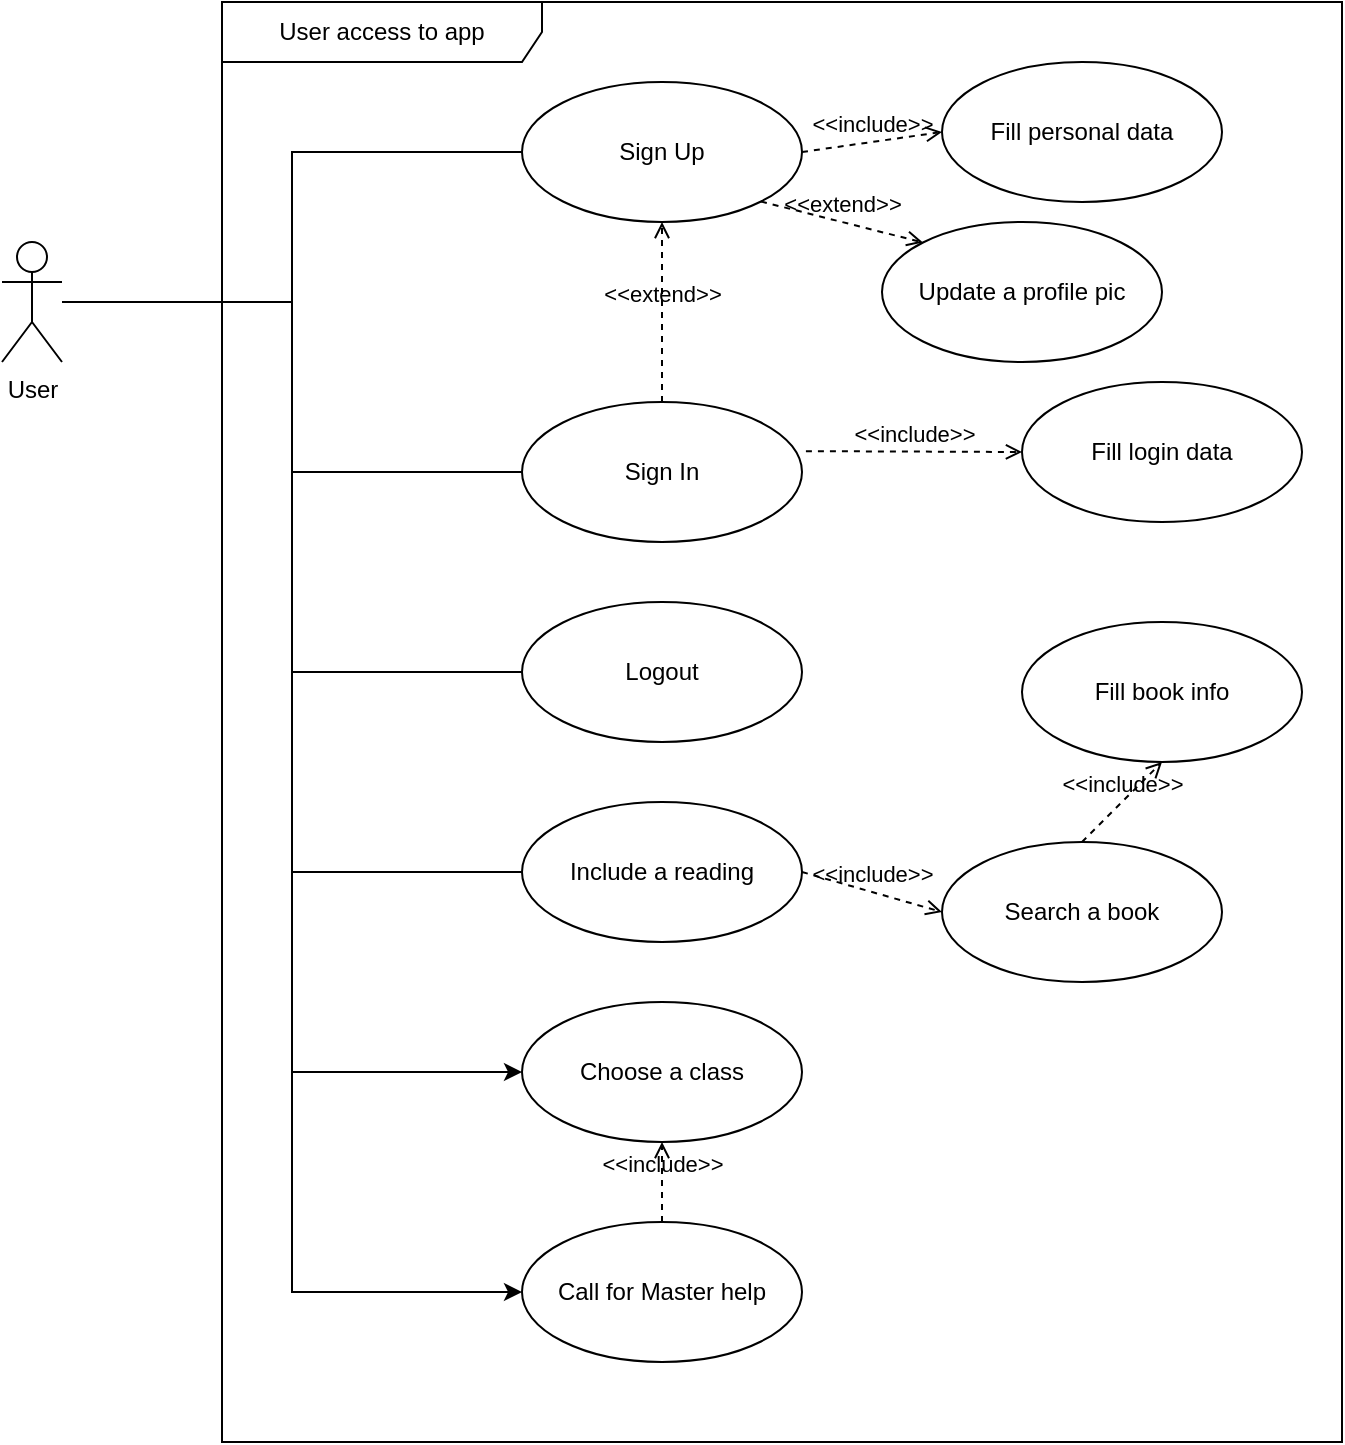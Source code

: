 <mxfile version="21.0.10" type="github" pages="2">
  <diagram id="qDHQD82GMPBBo90ymy9h" name="User access to app">
    <mxGraphModel dx="1050" dy="581" grid="1" gridSize="10" guides="1" tooltips="1" connect="1" arrows="1" fold="1" page="1" pageScale="1" pageWidth="827" pageHeight="1169" math="0" shadow="0">
      <root>
        <mxCell id="0" />
        <mxCell id="1" parent="0" />
        <mxCell id="aSvmGlojSZ39FRlVik_b-6" style="edgeStyle=orthogonalEdgeStyle;rounded=0;orthogonalLoop=1;jettySize=auto;html=1;entryX=0;entryY=0.5;entryDx=0;entryDy=0;endArrow=none;endFill=0;" parent="1" source="aSvmGlojSZ39FRlVik_b-1" target="aSvmGlojSZ39FRlVik_b-3" edge="1">
          <mxGeometry relative="1" as="geometry" />
        </mxCell>
        <mxCell id="aSvmGlojSZ39FRlVik_b-7" style="edgeStyle=orthogonalEdgeStyle;rounded=0;orthogonalLoop=1;jettySize=auto;html=1;entryX=0;entryY=0.5;entryDx=0;entryDy=0;endArrow=none;endFill=0;" parent="1" source="aSvmGlojSZ39FRlVik_b-1" target="aSvmGlojSZ39FRlVik_b-2" edge="1">
          <mxGeometry relative="1" as="geometry" />
        </mxCell>
        <mxCell id="xRrdvazNf3-X4LgCfHvj-2" style="edgeStyle=orthogonalEdgeStyle;rounded=0;orthogonalLoop=1;jettySize=auto;html=1;entryX=0;entryY=0.5;entryDx=0;entryDy=0;endArrow=none;endFill=0;" edge="1" parent="1" source="aSvmGlojSZ39FRlVik_b-1" target="xRrdvazNf3-X4LgCfHvj-1">
          <mxGeometry relative="1" as="geometry" />
        </mxCell>
        <mxCell id="BudBvSOEAibtXYh6oaQO-9" style="edgeStyle=orthogonalEdgeStyle;rounded=0;orthogonalLoop=1;jettySize=auto;html=1;entryX=0;entryY=0.5;entryDx=0;entryDy=0;endArrow=none;endFill=0;" edge="1" parent="1" source="aSvmGlojSZ39FRlVik_b-1" target="BudBvSOEAibtXYh6oaQO-6">
          <mxGeometry relative="1" as="geometry" />
        </mxCell>
        <mxCell id="BudBvSOEAibtXYh6oaQO-14" style="edgeStyle=orthogonalEdgeStyle;rounded=0;orthogonalLoop=1;jettySize=auto;html=1;entryX=0;entryY=0.5;entryDx=0;entryDy=0;" edge="1" parent="1" source="aSvmGlojSZ39FRlVik_b-1" target="BudBvSOEAibtXYh6oaQO-13">
          <mxGeometry relative="1" as="geometry" />
        </mxCell>
        <mxCell id="BudBvSOEAibtXYh6oaQO-16" style="edgeStyle=orthogonalEdgeStyle;rounded=0;orthogonalLoop=1;jettySize=auto;html=1;entryX=0;entryY=0.5;entryDx=0;entryDy=0;" edge="1" parent="1" source="aSvmGlojSZ39FRlVik_b-1" target="BudBvSOEAibtXYh6oaQO-15">
          <mxGeometry relative="1" as="geometry" />
        </mxCell>
        <mxCell id="aSvmGlojSZ39FRlVik_b-1" value="User" style="shape=umlActor;verticalLabelPosition=bottom;verticalAlign=top;html=1;" parent="1" vertex="1">
          <mxGeometry x="20" y="150" width="30" height="60" as="geometry" />
        </mxCell>
        <mxCell id="aSvmGlojSZ39FRlVik_b-15" value="User access to app" style="shape=umlFrame;whiteSpace=wrap;html=1;pointerEvents=0;recursiveResize=0;container=1;collapsible=0;width=160;" parent="1" vertex="1">
          <mxGeometry x="130" y="30" width="560" height="720" as="geometry" />
        </mxCell>
        <mxCell id="aSvmGlojSZ39FRlVik_b-2" value="Sign Up" style="ellipse;whiteSpace=wrap;html=1;" parent="aSvmGlojSZ39FRlVik_b-15" vertex="1">
          <mxGeometry x="150" y="40" width="140" height="70" as="geometry" />
        </mxCell>
        <mxCell id="aSvmGlojSZ39FRlVik_b-3" value="Sign In" style="ellipse;whiteSpace=wrap;html=1;" parent="aSvmGlojSZ39FRlVik_b-15" vertex="1">
          <mxGeometry x="150" y="200" width="140" height="70" as="geometry" />
        </mxCell>
        <mxCell id="aSvmGlojSZ39FRlVik_b-4" value="&amp;lt;&amp;lt;extend&amp;gt;&amp;gt;" style="html=1;verticalAlign=bottom;labelBackgroundColor=none;endArrow=open;endFill=0;dashed=1;rounded=0;exitX=0.5;exitY=0;exitDx=0;exitDy=0;entryX=0.5;entryY=1;entryDx=0;entryDy=0;" parent="aSvmGlojSZ39FRlVik_b-15" source="aSvmGlojSZ39FRlVik_b-3" target="aSvmGlojSZ39FRlVik_b-2" edge="1">
          <mxGeometry width="160" relative="1" as="geometry">
            <mxPoint x="-60" y="170" as="sourcePoint" />
            <mxPoint x="100" y="170" as="targetPoint" />
          </mxGeometry>
        </mxCell>
        <mxCell id="xRrdvazNf3-X4LgCfHvj-1" value="Logout" style="ellipse;whiteSpace=wrap;html=1;" vertex="1" parent="aSvmGlojSZ39FRlVik_b-15">
          <mxGeometry x="150" y="300" width="140" height="70" as="geometry" />
        </mxCell>
        <mxCell id="xRrdvazNf3-X4LgCfHvj-12" value="Fill personal data" style="ellipse;whiteSpace=wrap;html=1;" vertex="1" parent="aSvmGlojSZ39FRlVik_b-15">
          <mxGeometry x="360" y="30" width="140" height="70" as="geometry" />
        </mxCell>
        <mxCell id="xRrdvazNf3-X4LgCfHvj-13" value="&amp;lt;&amp;lt;include&amp;gt;&amp;gt;" style="html=1;verticalAlign=bottom;labelBackgroundColor=none;endArrow=open;endFill=0;dashed=1;rounded=0;exitX=1;exitY=0.5;exitDx=0;exitDy=0;entryX=0;entryY=0.5;entryDx=0;entryDy=0;" edge="1" parent="aSvmGlojSZ39FRlVik_b-15" source="aSvmGlojSZ39FRlVik_b-2" target="xRrdvazNf3-X4LgCfHvj-12">
          <mxGeometry width="160" relative="1" as="geometry">
            <mxPoint x="200" y="240" as="sourcePoint" />
            <mxPoint x="360" y="240" as="targetPoint" />
          </mxGeometry>
        </mxCell>
        <mxCell id="xRrdvazNf3-X4LgCfHvj-14" value="Fill login data" style="ellipse;whiteSpace=wrap;html=1;" vertex="1" parent="aSvmGlojSZ39FRlVik_b-15">
          <mxGeometry x="400" y="190" width="140" height="70" as="geometry" />
        </mxCell>
        <mxCell id="xRrdvazNf3-X4LgCfHvj-15" value="&amp;lt;&amp;lt;include&amp;gt;&amp;gt;" style="html=1;verticalAlign=bottom;labelBackgroundColor=none;endArrow=open;endFill=0;dashed=1;rounded=0;exitX=1.014;exitY=0.351;exitDx=0;exitDy=0;entryX=0;entryY=0.5;entryDx=0;entryDy=0;exitPerimeter=0;" edge="1" parent="aSvmGlojSZ39FRlVik_b-15" source="aSvmGlojSZ39FRlVik_b-3" target="xRrdvazNf3-X4LgCfHvj-14">
          <mxGeometry width="160" relative="1" as="geometry">
            <mxPoint x="290" y="220" as="sourcePoint" />
            <mxPoint x="360" y="210" as="targetPoint" />
          </mxGeometry>
        </mxCell>
        <mxCell id="BudBvSOEAibtXYh6oaQO-1" value="Search a book" style="ellipse;whiteSpace=wrap;html=1;" vertex="1" parent="aSvmGlojSZ39FRlVik_b-15">
          <mxGeometry x="360" y="420" width="140" height="70" as="geometry" />
        </mxCell>
        <mxCell id="BudBvSOEAibtXYh6oaQO-2" value="Fill book info" style="ellipse;whiteSpace=wrap;html=1;" vertex="1" parent="aSvmGlojSZ39FRlVik_b-15">
          <mxGeometry x="400" y="310" width="140" height="70" as="geometry" />
        </mxCell>
        <mxCell id="BudBvSOEAibtXYh6oaQO-3" value="&amp;lt;&amp;lt;include&amp;gt;&amp;gt;" style="html=1;verticalAlign=bottom;labelBackgroundColor=none;endArrow=open;endFill=0;dashed=1;rounded=0;exitX=0.5;exitY=0;exitDx=0;exitDy=0;entryX=0.5;entryY=1;entryDx=0;entryDy=0;" edge="1" parent="aSvmGlojSZ39FRlVik_b-15" source="BudBvSOEAibtXYh6oaQO-1" target="BudBvSOEAibtXYh6oaQO-2">
          <mxGeometry width="160" relative="1" as="geometry">
            <mxPoint x="200" y="610" as="sourcePoint" />
            <mxPoint x="360" y="610" as="targetPoint" />
          </mxGeometry>
        </mxCell>
        <mxCell id="BudBvSOEAibtXYh6oaQO-6" value="Include a reading" style="ellipse;whiteSpace=wrap;html=1;" vertex="1" parent="aSvmGlojSZ39FRlVik_b-15">
          <mxGeometry x="150" y="400" width="140" height="70" as="geometry" />
        </mxCell>
        <mxCell id="BudBvSOEAibtXYh6oaQO-10" value="&amp;lt;&amp;lt;include&amp;gt;&amp;gt;" style="html=1;verticalAlign=bottom;labelBackgroundColor=none;endArrow=open;endFill=0;dashed=1;rounded=0;exitX=1;exitY=0.5;exitDx=0;exitDy=0;entryX=0;entryY=0.5;entryDx=0;entryDy=0;" edge="1" parent="aSvmGlojSZ39FRlVik_b-15" source="BudBvSOEAibtXYh6oaQO-6" target="BudBvSOEAibtXYh6oaQO-1">
          <mxGeometry width="160" relative="1" as="geometry">
            <mxPoint x="430" y="450" as="sourcePoint" />
            <mxPoint x="450" y="400" as="targetPoint" />
          </mxGeometry>
        </mxCell>
        <mxCell id="BudBvSOEAibtXYh6oaQO-11" value="Update a profile pic" style="ellipse;whiteSpace=wrap;html=1;" vertex="1" parent="aSvmGlojSZ39FRlVik_b-15">
          <mxGeometry x="330" y="110" width="140" height="70" as="geometry" />
        </mxCell>
        <mxCell id="BudBvSOEAibtXYh6oaQO-12" value="&amp;lt;&amp;lt;extend&amp;gt;&amp;gt;" style="html=1;verticalAlign=bottom;labelBackgroundColor=none;endArrow=open;endFill=0;dashed=1;rounded=0;exitX=1;exitY=1;exitDx=0;exitDy=0;entryX=0;entryY=0;entryDx=0;entryDy=0;" edge="1" parent="aSvmGlojSZ39FRlVik_b-15" source="aSvmGlojSZ39FRlVik_b-2" target="BudBvSOEAibtXYh6oaQO-11">
          <mxGeometry width="160" relative="1" as="geometry">
            <mxPoint x="230" y="210" as="sourcePoint" />
            <mxPoint x="230" y="120" as="targetPoint" />
          </mxGeometry>
        </mxCell>
        <mxCell id="BudBvSOEAibtXYh6oaQO-13" value="Choose a class" style="ellipse;whiteSpace=wrap;html=1;" vertex="1" parent="aSvmGlojSZ39FRlVik_b-15">
          <mxGeometry x="150" y="500" width="140" height="70" as="geometry" />
        </mxCell>
        <mxCell id="BudBvSOEAibtXYh6oaQO-15" value="Call for Master help" style="ellipse;whiteSpace=wrap;html=1;" vertex="1" parent="aSvmGlojSZ39FRlVik_b-15">
          <mxGeometry x="150" y="610" width="140" height="70" as="geometry" />
        </mxCell>
        <mxCell id="BudBvSOEAibtXYh6oaQO-18" value="&amp;lt;&amp;lt;include&amp;gt;&amp;gt;" style="html=1;verticalAlign=bottom;labelBackgroundColor=none;endArrow=open;endFill=0;dashed=1;rounded=0;exitX=0.5;exitY=0;exitDx=0;exitDy=0;entryX=0.5;entryY=1;entryDx=0;entryDy=0;" edge="1" parent="aSvmGlojSZ39FRlVik_b-15" target="BudBvSOEAibtXYh6oaQO-13" source="BudBvSOEAibtXYh6oaQO-15">
          <mxGeometry width="160" relative="1" as="geometry">
            <mxPoint x="295" y="595" as="sourcePoint" />
            <mxPoint x="365" y="615" as="targetPoint" />
          </mxGeometry>
        </mxCell>
      </root>
    </mxGraphModel>
  </diagram>
  <diagram name="User searchs a book" id="xE4xQUZJ3egpPyJv8tlM">
    <mxGraphModel dx="1050" dy="581" grid="1" gridSize="10" guides="1" tooltips="1" connect="1" arrows="1" fold="1" page="1" pageScale="1" pageWidth="827" pageHeight="1169" math="0" shadow="0">
      <root>
        <mxCell id="0SrOiqEIG8Nz5FWfWr3G-0" />
        <mxCell id="0SrOiqEIG8Nz5FWfWr3G-1" parent="0SrOiqEIG8Nz5FWfWr3G-0" />
        <mxCell id="0SrOiqEIG8Nz5FWfWr3G-2" style="edgeStyle=orthogonalEdgeStyle;rounded=0;orthogonalLoop=1;jettySize=auto;html=1;entryX=0;entryY=0.5;entryDx=0;entryDy=0;endArrow=none;endFill=0;" edge="1" parent="0SrOiqEIG8Nz5FWfWr3G-1" source="0SrOiqEIG8Nz5FWfWr3G-5" target="0SrOiqEIG8Nz5FWfWr3G-8">
          <mxGeometry relative="1" as="geometry" />
        </mxCell>
        <mxCell id="0SrOiqEIG8Nz5FWfWr3G-3" style="edgeStyle=orthogonalEdgeStyle;rounded=0;orthogonalLoop=1;jettySize=auto;html=1;entryX=0;entryY=0.5;entryDx=0;entryDy=0;endArrow=none;endFill=0;" edge="1" parent="0SrOiqEIG8Nz5FWfWr3G-1" source="0SrOiqEIG8Nz5FWfWr3G-5" target="0SrOiqEIG8Nz5FWfWr3G-7">
          <mxGeometry relative="1" as="geometry" />
        </mxCell>
        <mxCell id="0SrOiqEIG8Nz5FWfWr3G-4" style="edgeStyle=orthogonalEdgeStyle;rounded=0;orthogonalLoop=1;jettySize=auto;html=1;entryX=0;entryY=0.5;entryDx=0;entryDy=0;endArrow=none;endFill=0;" edge="1" parent="0SrOiqEIG8Nz5FWfWr3G-1" source="0SrOiqEIG8Nz5FWfWr3G-5" target="0SrOiqEIG8Nz5FWfWr3G-10">
          <mxGeometry relative="1" as="geometry" />
        </mxCell>
        <mxCell id="0SrOiqEIG8Nz5FWfWr3G-5" value="User" style="shape=umlActor;verticalLabelPosition=bottom;verticalAlign=top;html=1;" vertex="1" parent="0SrOiqEIG8Nz5FWfWr3G-1">
          <mxGeometry x="20" y="150" width="30" height="60" as="geometry" />
        </mxCell>
        <mxCell id="0SrOiqEIG8Nz5FWfWr3G-6" value="User include his reading" style="shape=umlFrame;whiteSpace=wrap;html=1;pointerEvents=0;recursiveResize=0;container=1;collapsible=0;width=160;" vertex="1" parent="0SrOiqEIG8Nz5FWfWr3G-1">
          <mxGeometry x="130" y="30" width="560" height="390" as="geometry" />
        </mxCell>
        <mxCell id="0SrOiqEIG8Nz5FWfWr3G-7" value="Search a book" style="ellipse;whiteSpace=wrap;html=1;" vertex="1" parent="0SrOiqEIG8Nz5FWfWr3G-6">
          <mxGeometry x="130" y="70" width="140" height="70" as="geometry" />
        </mxCell>
        <mxCell id="0SrOiqEIG8Nz5FWfWr3G-8" value="Sign In" style="ellipse;whiteSpace=wrap;html=1;" vertex="1" parent="0SrOiqEIG8Nz5FWfWr3G-6">
          <mxGeometry x="150" y="200" width="140" height="70" as="geometry" />
        </mxCell>
        <mxCell id="0SrOiqEIG8Nz5FWfWr3G-10" value="Logout" style="ellipse;whiteSpace=wrap;html=1;" vertex="1" parent="0SrOiqEIG8Nz5FWfWr3G-6">
          <mxGeometry x="150" y="300" width="140" height="70" as="geometry" />
        </mxCell>
        <mxCell id="0SrOiqEIG8Nz5FWfWr3G-11" value="Fill book info" style="ellipse;whiteSpace=wrap;html=1;" vertex="1" parent="0SrOiqEIG8Nz5FWfWr3G-6">
          <mxGeometry x="360" y="30" width="140" height="70" as="geometry" />
        </mxCell>
        <mxCell id="0SrOiqEIG8Nz5FWfWr3G-12" value="&amp;lt;&amp;lt;include&amp;gt;&amp;gt;" style="html=1;verticalAlign=bottom;labelBackgroundColor=none;endArrow=open;endFill=0;dashed=1;rounded=0;exitX=1;exitY=0.5;exitDx=0;exitDy=0;entryX=0;entryY=0.5;entryDx=0;entryDy=0;" edge="1" parent="0SrOiqEIG8Nz5FWfWr3G-6" source="0SrOiqEIG8Nz5FWfWr3G-7" target="0SrOiqEIG8Nz5FWfWr3G-11">
          <mxGeometry width="160" relative="1" as="geometry">
            <mxPoint x="200" y="240" as="sourcePoint" />
            <mxPoint x="360" y="240" as="targetPoint" />
          </mxGeometry>
        </mxCell>
        <mxCell id="0SrOiqEIG8Nz5FWfWr3G-13" value="Fill login data" style="ellipse;whiteSpace=wrap;html=1;" vertex="1" parent="0SrOiqEIG8Nz5FWfWr3G-6">
          <mxGeometry x="370" y="180" width="140" height="70" as="geometry" />
        </mxCell>
        <mxCell id="0SrOiqEIG8Nz5FWfWr3G-14" value="&amp;lt;&amp;lt;include&amp;gt;&amp;gt;" style="html=1;verticalAlign=bottom;labelBackgroundColor=none;endArrow=open;endFill=0;dashed=1;rounded=0;exitX=1.014;exitY=0.351;exitDx=0;exitDy=0;entryX=0;entryY=0.5;entryDx=0;entryDy=0;exitPerimeter=0;" edge="1" parent="0SrOiqEIG8Nz5FWfWr3G-6" source="0SrOiqEIG8Nz5FWfWr3G-8" target="0SrOiqEIG8Nz5FWfWr3G-13">
          <mxGeometry width="160" relative="1" as="geometry">
            <mxPoint x="290" y="220" as="sourcePoint" />
            <mxPoint x="360" y="210" as="targetPoint" />
          </mxGeometry>
        </mxCell>
      </root>
    </mxGraphModel>
  </diagram>
</mxfile>
